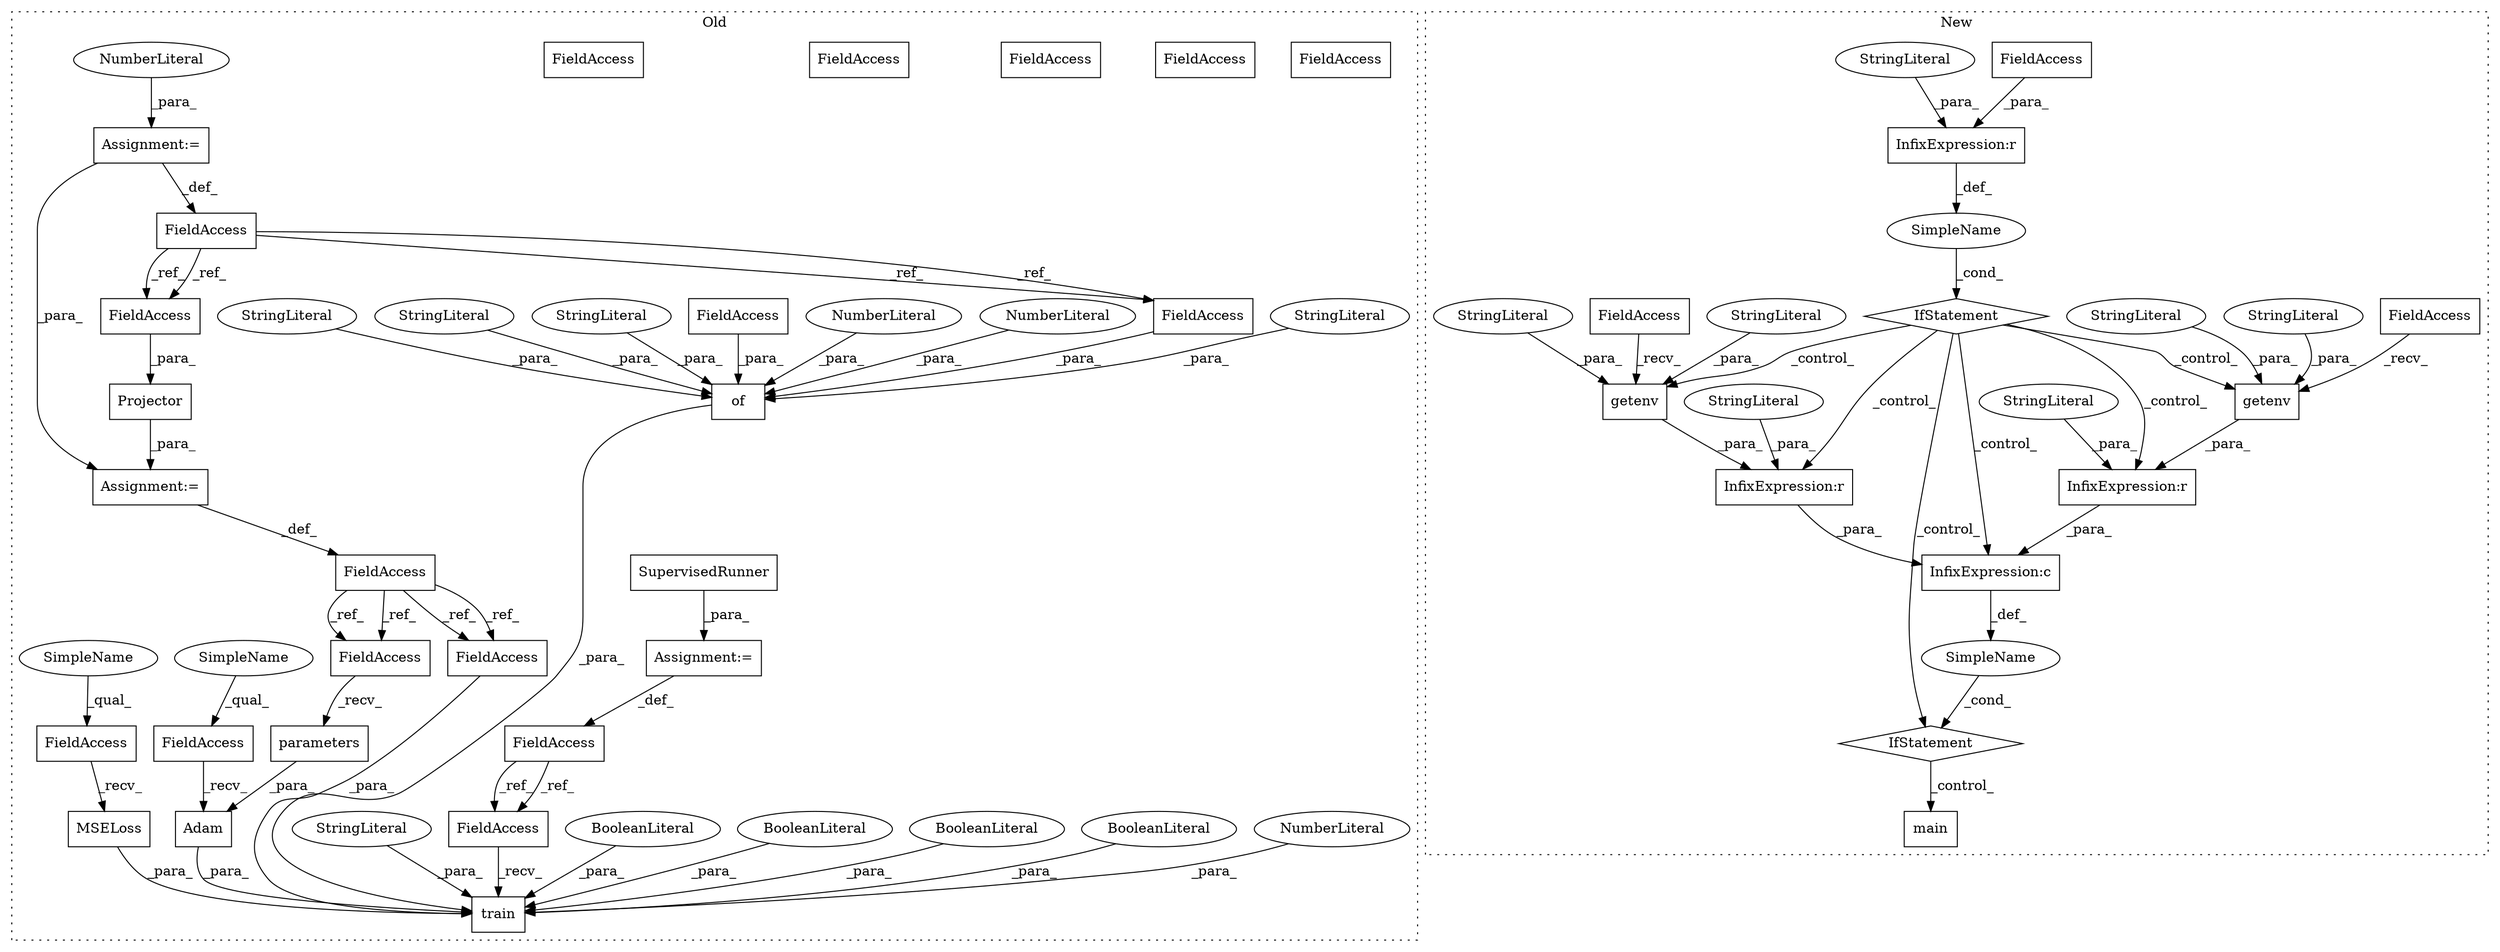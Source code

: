digraph G {
subgraph cluster0 {
1 [label="train" a="32" s="846,1056" l="6,1" shape="box"];
3 [label="FieldAccess" a="22" s="805" l="6" shape="box"];
4 [label="FieldAccess" a="22" s="839" l="6" shape="box"];
7 [label="Assignment:=" a="7" s="811" l="1" shape="box"];
8 [label="Projector" a="32" s="776,798" l="10,1" shape="box"];
9 [label="NumberLiteral" a="34" s="1034" l="2" shape="ellipse"];
11 [label="BooleanLiteral" a="9" s="1047" l="4" shape="ellipse"];
12 [label="BooleanLiteral" a="9" s="1042" l="4" shape="ellipse"];
13 [label="BooleanLiteral" a="9" s="1037" l="4" shape="ellipse"];
14 [label="BooleanLiteral" a="9" s="1052" l="4" shape="ellipse"];
15 [label="Adam" a="32" s="987,1010" l="5,1" shape="box"];
16 [label="MSELoss" a="32" s="965" l="9" shape="box"];
20 [label="SupervisedRunner" a="32" s="815" l="18" shape="box"];
21 [label="FieldAccess" a="22" s="749" l="12" shape="box"];
22 [label="FieldAccess" a="22" s="942" l="12" shape="box"];
24 [label="FieldAccess" a="22" s="975" l="11" shape="box"];
25 [label="FieldAccess" a="22" s="956" l="8" shape="box"];
26 [label="FieldAccess" a="22" s="770" l="5" shape="box"];
27 [label="FieldAccess" a="22" s="786" l="12" shape="box"];
28 [label="FieldAccess" a="22" s="992" l="5" shape="box"];
29 [label="FieldAccess" a="22" s="852" l="5" shape="box"];
32 [label="of" a="32" s="862,954" l="3,1" shape="box"];
33 [label="NumberLiteral" a="34" s="895" l="1" shape="ellipse"];
34 [label="NumberLiteral" a="34" s="878" l="2" shape="ellipse"];
35 [label="FieldAccess" a="22" s="915" l="11" shape="box"];
36 [label="StringLiteral" a="45" s="927" l="14" shape="ellipse"];
37 [label="StringLiteral" a="45" s="1012" l="21" shape="ellipse"];
38 [label="StringLiteral" a="45" s="881" l="13" shape="ellipse"];
40 [label="StringLiteral" a="45" s="897" l="17" shape="ellipse"];
42 [label="StringLiteral" a="45" s="865" l="12" shape="ellipse"];
43 [label="Assignment:=" a="7" s="775" l="1" shape="box"];
44 [label="Assignment:=" a="7" s="761" l="1" shape="box"];
45 [label="NumberLiteral" a="34" s="762" l="2" shape="ellipse"];
47 [label="parameters" a="32" s="998" l="12" shape="box"];
56 [label="FieldAccess" a="22" s="839" l="6" shape="box"];
57 [label="SimpleName" a="42" s="956" l="5" shape="ellipse"];
58 [label="SimpleName" a="42" s="975" l="5" shape="ellipse"];
59 [label="FieldAccess" a="22" s="992" l="5" shape="box"];
60 [label="FieldAccess" a="22" s="852" l="5" shape="box"];
61 [label="FieldAccess" a="22" s="786" l="12" shape="box"];
62 [label="FieldAccess" a="22" s="942" l="12" shape="box"];
label = "Old";
style="dotted";
}
subgraph cluster1 {
2 [label="main" a="32" s="1264" l="6" shape="box"];
5 [label="IfStatement" a="25" s="1141,1167" l="4,2" shape="diamond"];
6 [label="SimpleName" a="42" s="" l="" shape="ellipse"];
10 [label="InfixExpression:c" a="27" s="1215" l="4" shape="box"];
17 [label="InfixExpression:r" a="27" s="1153" l="4" shape="box"];
18 [label="InfixExpression:r" a="27" s="1207" l="4" shape="box"];
19 [label="InfixExpression:r" a="27" s="1244" l="4" shape="box"];
23 [label="FieldAccess" a="22" s="1145" l="8" shape="box"];
30 [label="SimpleName" a="42" s="" l="" shape="ellipse"];
31 [label="IfStatement" a="25" s="1177,1252" l="4,2" shape="diamond"];
39 [label="StringLiteral" a="45" s="1157" l="10" shape="ellipse"];
41 [label="StringLiteral" a="45" s="1211" l="3" shape="ellipse"];
46 [label="StringLiteral" a="45" s="1248" l="3" shape="ellipse"];
48 [label="getenv" a="32" s="1223,1243" l="7,1" shape="box"];
49 [label="FieldAccess" a="22" s="1220" l="2" shape="box"];
50 [label="StringLiteral" a="45" s="1230" l="9" shape="ellipse"];
51 [label="StringLiteral" a="45" s="1240" l="3" shape="ellipse"];
52 [label="getenv" a="32" s="1185,1206" l="7,1" shape="box"];
53 [label="FieldAccess" a="22" s="1182" l="2" shape="box"];
54 [label="StringLiteral" a="45" s="1203" l="3" shape="ellipse"];
55 [label="StringLiteral" a="45" s="1192" l="10" shape="ellipse"];
label = "New";
style="dotted";
}
3 -> 56 [label="_ref_"];
3 -> 56 [label="_ref_"];
5 -> 52 [label="_control_"];
5 -> 18 [label="_control_"];
5 -> 48 [label="_control_"];
5 -> 10 [label="_control_"];
5 -> 19 [label="_control_"];
5 -> 31 [label="_control_"];
6 -> 5 [label="_cond_"];
7 -> 3 [label="_def_"];
8 -> 43 [label="_para_"];
9 -> 1 [label="_para_"];
10 -> 30 [label="_def_"];
11 -> 1 [label="_para_"];
12 -> 1 [label="_para_"];
13 -> 1 [label="_para_"];
14 -> 1 [label="_para_"];
15 -> 1 [label="_para_"];
16 -> 1 [label="_para_"];
17 -> 6 [label="_def_"];
18 -> 10 [label="_para_"];
19 -> 10 [label="_para_"];
20 -> 7 [label="_para_"];
21 -> 61 [label="_ref_"];
21 -> 62 [label="_ref_"];
21 -> 62 [label="_ref_"];
21 -> 61 [label="_ref_"];
23 -> 17 [label="_para_"];
24 -> 15 [label="_recv_"];
25 -> 16 [label="_recv_"];
26 -> 60 [label="_ref_"];
26 -> 59 [label="_ref_"];
26 -> 60 [label="_ref_"];
26 -> 59 [label="_ref_"];
30 -> 31 [label="_cond_"];
31 -> 2 [label="_control_"];
32 -> 1 [label="_para_"];
33 -> 32 [label="_para_"];
34 -> 32 [label="_para_"];
35 -> 32 [label="_para_"];
36 -> 32 [label="_para_"];
37 -> 1 [label="_para_"];
38 -> 32 [label="_para_"];
39 -> 17 [label="_para_"];
40 -> 32 [label="_para_"];
41 -> 18 [label="_para_"];
42 -> 32 [label="_para_"];
43 -> 26 [label="_def_"];
44 -> 43 [label="_para_"];
44 -> 21 [label="_def_"];
45 -> 44 [label="_para_"];
46 -> 19 [label="_para_"];
47 -> 15 [label="_para_"];
48 -> 19 [label="_para_"];
49 -> 48 [label="_recv_"];
50 -> 48 [label="_para_"];
51 -> 48 [label="_para_"];
52 -> 18 [label="_para_"];
53 -> 52 [label="_recv_"];
54 -> 52 [label="_para_"];
55 -> 52 [label="_para_"];
56 -> 1 [label="_recv_"];
57 -> 25 [label="_qual_"];
58 -> 24 [label="_qual_"];
59 -> 47 [label="_recv_"];
60 -> 1 [label="_para_"];
61 -> 8 [label="_para_"];
62 -> 32 [label="_para_"];
}